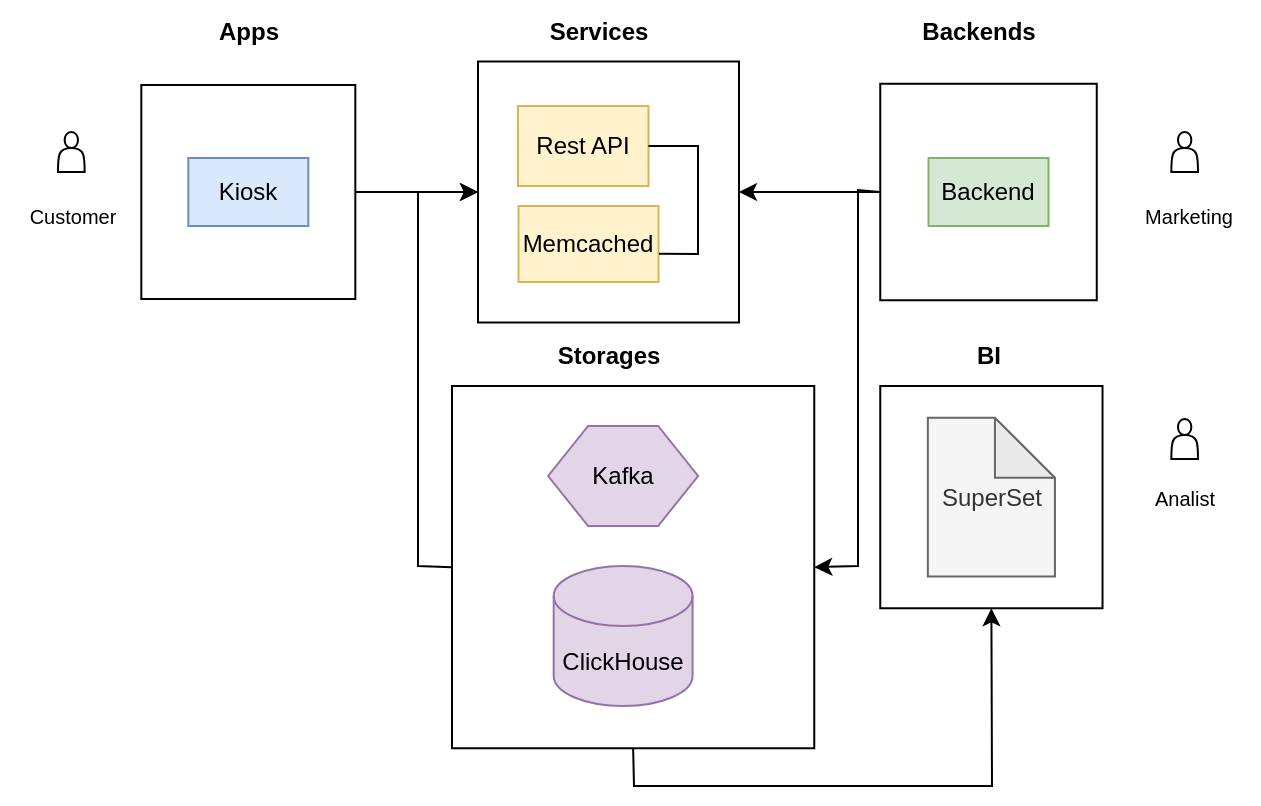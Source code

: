 <mxfile version="22.0.8" type="github">
  <diagram name="Страница — 1" id="uuPunn66r2rukF14f9i6">
    <mxGraphModel dx="819" dy="433" grid="1" gridSize="10" guides="1" tooltips="1" connect="1" arrows="1" fold="1" page="1" pageScale="1" pageWidth="827" pageHeight="1169" math="0" shadow="0">
      <root>
        <mxCell id="0" />
        <mxCell id="1" parent="0" />
        <mxCell id="czhev17gwFyfPBeKOFzl-35" value="" style="whiteSpace=wrap;html=1;aspect=fixed;fillColor=none;" vertex="1" parent="1">
          <mxGeometry x="237" y="260" width="181.13" height="181.13" as="geometry" />
        </mxCell>
        <mxCell id="czhev17gwFyfPBeKOFzl-47" value="" style="whiteSpace=wrap;html=1;aspect=fixed;fillColor=none;" vertex="1" parent="1">
          <mxGeometry x="451.13" y="260" width="111.13" height="111.13" as="geometry" />
        </mxCell>
        <mxCell id="czhev17gwFyfPBeKOFzl-18" value="" style="whiteSpace=wrap;html=1;aspect=fixed;fillColor=none;" vertex="1" parent="1">
          <mxGeometry x="250" y="97.75" width="130.5" height="130.5" as="geometry" />
        </mxCell>
        <mxCell id="czhev17gwFyfPBeKOFzl-29" style="edgeStyle=orthogonalEdgeStyle;rounded=0;orthogonalLoop=1;jettySize=auto;html=1;entryX=0;entryY=0.5;entryDx=0;entryDy=0;" edge="1" parent="1" source="czhev17gwFyfPBeKOFzl-17" target="czhev17gwFyfPBeKOFzl-18">
          <mxGeometry relative="1" as="geometry" />
        </mxCell>
        <mxCell id="czhev17gwFyfPBeKOFzl-17" value="" style="whiteSpace=wrap;html=1;aspect=fixed;fillColor=none;" vertex="1" parent="1">
          <mxGeometry x="81.66" y="109.5" width="107" height="107" as="geometry" />
        </mxCell>
        <mxCell id="2" value="Kiosk" style="whiteSpace=wrap;strokeWidth=1;fillColor=#dae8fc;strokeColor=#6c8ebf;" parent="1" vertex="1">
          <mxGeometry x="105.16" y="146" width="60" height="34" as="geometry" />
        </mxCell>
        <mxCell id="czhev17gwFyfPBeKOFzl-12" value="Rest API" style="rounded=0;whiteSpace=wrap;html=1;fillColor=#fff2cc;strokeColor=#d6b656;" vertex="1" parent="1">
          <mxGeometry x="270" y="120" width="65.25" height="40" as="geometry" />
        </mxCell>
        <mxCell id="czhev17gwFyfPBeKOFzl-14" value="Memcached" style="rounded=0;whiteSpace=wrap;html=1;fillColor=#fff2cc;strokeColor=#d6b656;" vertex="1" parent="1">
          <mxGeometry x="270.25" y="170" width="70" height="38" as="geometry" />
        </mxCell>
        <mxCell id="czhev17gwFyfPBeKOFzl-16" value="&lt;font style=&quot;font-size: 10px;&quot;&gt;Customer&lt;/font&gt;" style="text;html=1;align=center;verticalAlign=middle;resizable=0;points=[];autosize=1;strokeColor=none;fillColor=none;" vertex="1" parent="1">
          <mxGeometry x="11.66" y="160" width="70" height="30" as="geometry" />
        </mxCell>
        <mxCell id="czhev17gwFyfPBeKOFzl-19" value="" style="shape=actor;whiteSpace=wrap;html=1;" vertex="1" parent="1">
          <mxGeometry x="39.99" y="133" width="13.33" height="20" as="geometry" />
        </mxCell>
        <mxCell id="czhev17gwFyfPBeKOFzl-30" value="" style="endArrow=none;html=1;rounded=0;exitX=1.003;exitY=0.628;exitDx=0;exitDy=0;exitPerimeter=0;" edge="1" parent="1" source="czhev17gwFyfPBeKOFzl-14" target="czhev17gwFyfPBeKOFzl-12">
          <mxGeometry width="50" height="50" relative="1" as="geometry">
            <mxPoint x="380" y="240" as="sourcePoint" />
            <mxPoint x="430" y="190" as="targetPoint" />
            <Array as="points">
              <mxPoint x="360" y="194" />
              <mxPoint x="360" y="140" />
            </Array>
          </mxGeometry>
        </mxCell>
        <mxCell id="czhev17gwFyfPBeKOFzl-34" value="" style="edgeStyle=orthogonalEdgeStyle;rounded=0;orthogonalLoop=1;jettySize=auto;html=1;entryX=1;entryY=0.5;entryDx=0;entryDy=0;" edge="1" parent="1" source="czhev17gwFyfPBeKOFzl-31" target="czhev17gwFyfPBeKOFzl-18">
          <mxGeometry relative="1" as="geometry" />
        </mxCell>
        <mxCell id="czhev17gwFyfPBeKOFzl-31" value="" style="whiteSpace=wrap;html=1;aspect=fixed;fillColor=none;" vertex="1" parent="1">
          <mxGeometry x="451.13" y="108.88" width="108.25" height="108.25" as="geometry" />
        </mxCell>
        <mxCell id="czhev17gwFyfPBeKOFzl-32" value="Backend" style="whiteSpace=wrap;strokeWidth=1;fillColor=#d5e8d4;strokeColor=#82b366;" vertex="1" parent="1">
          <mxGeometry x="475.25" y="146" width="60" height="34" as="geometry" />
        </mxCell>
        <mxCell id="czhev17gwFyfPBeKOFzl-33" value="&lt;span style=&quot;font-size: 10px;&quot;&gt;Marketing&lt;/span&gt;" style="text;html=1;align=center;verticalAlign=middle;resizable=0;points=[];autosize=1;strokeColor=none;fillColor=none;" vertex="1" parent="1">
          <mxGeometry x="570" y="160" width="70" height="30" as="geometry" />
        </mxCell>
        <mxCell id="czhev17gwFyfPBeKOFzl-36" value="Apps" style="text;html=1;align=center;verticalAlign=middle;resizable=0;points=[];autosize=1;strokeColor=none;fillColor=none;fontStyle=1" vertex="1" parent="1">
          <mxGeometry x="110.16" y="67.75" width="50" height="30" as="geometry" />
        </mxCell>
        <mxCell id="czhev17gwFyfPBeKOFzl-37" value="Services" style="text;html=1;align=center;verticalAlign=middle;resizable=0;points=[];autosize=1;strokeColor=none;fillColor=none;fontStyle=1" vertex="1" parent="1">
          <mxGeometry x="275.25" y="67.75" width="70" height="30" as="geometry" />
        </mxCell>
        <mxCell id="czhev17gwFyfPBeKOFzl-38" value="Backends" style="text;html=1;align=center;verticalAlign=middle;resizable=0;points=[];autosize=1;strokeColor=none;fillColor=none;fontStyle=1" vertex="1" parent="1">
          <mxGeometry x="460.25" y="67.75" width="80" height="30" as="geometry" />
        </mxCell>
        <mxCell id="czhev17gwFyfPBeKOFzl-39" value="Storages" style="text;html=1;align=center;verticalAlign=middle;resizable=0;points=[];autosize=1;strokeColor=none;fillColor=none;fontStyle=1" vertex="1" parent="1">
          <mxGeometry x="280.25" y="230" width="70" height="30" as="geometry" />
        </mxCell>
        <mxCell id="czhev17gwFyfPBeKOFzl-42" value="ClickHouse" style="shape=cylinder3;whiteSpace=wrap;html=1;boundedLbl=1;backgroundOutline=1;size=15;fillColor=#e1d5e7;strokeColor=#9673a6;" vertex="1" parent="1">
          <mxGeometry x="287.85" y="350" width="69.43" height="70" as="geometry" />
        </mxCell>
        <mxCell id="czhev17gwFyfPBeKOFzl-43" value="Kafka" style="shape=hexagon;perimeter=hexagonPerimeter2;whiteSpace=wrap;html=1;fixedSize=1;fillColor=#e1d5e7;strokeColor=#9673a6;" vertex="1" parent="1">
          <mxGeometry x="285.06" y="280" width="75" height="50" as="geometry" />
        </mxCell>
        <mxCell id="czhev17gwFyfPBeKOFzl-44" value="" style="endArrow=classic;html=1;rounded=0;exitX=0;exitY=0.5;exitDx=0;exitDy=0;entryX=1;entryY=0.5;entryDx=0;entryDy=0;" edge="1" parent="1" source="czhev17gwFyfPBeKOFzl-31" target="czhev17gwFyfPBeKOFzl-35">
          <mxGeometry width="50" height="50" relative="1" as="geometry">
            <mxPoint x="380" y="320" as="sourcePoint" />
            <mxPoint x="430" y="270" as="targetPoint" />
            <Array as="points">
              <mxPoint x="440" y="162" />
              <mxPoint x="440" y="350" />
            </Array>
          </mxGeometry>
        </mxCell>
        <mxCell id="czhev17gwFyfPBeKOFzl-45" value="" style="endArrow=classic;html=1;rounded=0;exitX=0;exitY=0.5;exitDx=0;exitDy=0;entryX=0;entryY=0.5;entryDx=0;entryDy=0;" edge="1" parent="1" source="czhev17gwFyfPBeKOFzl-35" target="czhev17gwFyfPBeKOFzl-18">
          <mxGeometry width="50" height="50" relative="1" as="geometry">
            <mxPoint x="380" y="320" as="sourcePoint" />
            <mxPoint x="430" y="270" as="targetPoint" />
            <Array as="points">
              <mxPoint x="220" y="350" />
              <mxPoint x="220" y="163" />
            </Array>
          </mxGeometry>
        </mxCell>
        <mxCell id="czhev17gwFyfPBeKOFzl-48" value="BI" style="text;html=1;align=center;verticalAlign=middle;resizable=0;points=[];autosize=1;strokeColor=none;fillColor=none;fontStyle=1" vertex="1" parent="1">
          <mxGeometry x="485.25" y="230" width="40" height="30" as="geometry" />
        </mxCell>
        <mxCell id="czhev17gwFyfPBeKOFzl-51" value="SuperSet" style="shape=note;whiteSpace=wrap;html=1;backgroundOutline=1;darkOpacity=0.05;fillColor=#f5f5f5;fontColor=#333333;strokeColor=#666666;" vertex="1" parent="1">
          <mxGeometry x="474.92" y="275.84" width="63.55" height="79.44" as="geometry" />
        </mxCell>
        <mxCell id="czhev17gwFyfPBeKOFzl-52" value="" style="shape=actor;whiteSpace=wrap;html=1;" vertex="1" parent="1">
          <mxGeometry x="596.67" y="133" width="13.33" height="20" as="geometry" />
        </mxCell>
        <mxCell id="czhev17gwFyfPBeKOFzl-55" value="" style="endArrow=classic;html=1;rounded=0;exitX=0.5;exitY=1;exitDx=0;exitDy=0;entryX=0.5;entryY=1;entryDx=0;entryDy=0;" edge="1" parent="1" source="czhev17gwFyfPBeKOFzl-35" target="czhev17gwFyfPBeKOFzl-47">
          <mxGeometry width="50" height="50" relative="1" as="geometry">
            <mxPoint x="401.13" y="510" as="sourcePoint" />
            <mxPoint x="451.13" y="460" as="targetPoint" />
            <Array as="points">
              <mxPoint x="328" y="460" />
              <mxPoint x="507" y="460" />
            </Array>
          </mxGeometry>
        </mxCell>
        <mxCell id="czhev17gwFyfPBeKOFzl-56" value="" style="shape=actor;whiteSpace=wrap;html=1;" vertex="1" parent="1">
          <mxGeometry x="596.67" y="276.5" width="13.33" height="20" as="geometry" />
        </mxCell>
        <mxCell id="czhev17gwFyfPBeKOFzl-57" value="&lt;span style=&quot;font-size: 10px;&quot;&gt;Analist&lt;/span&gt;" style="text;html=1;align=center;verticalAlign=middle;resizable=0;points=[];autosize=1;strokeColor=none;fillColor=none;" vertex="1" parent="1">
          <mxGeometry x="578.34" y="300.56" width="50" height="30" as="geometry" />
        </mxCell>
      </root>
    </mxGraphModel>
  </diagram>
</mxfile>
